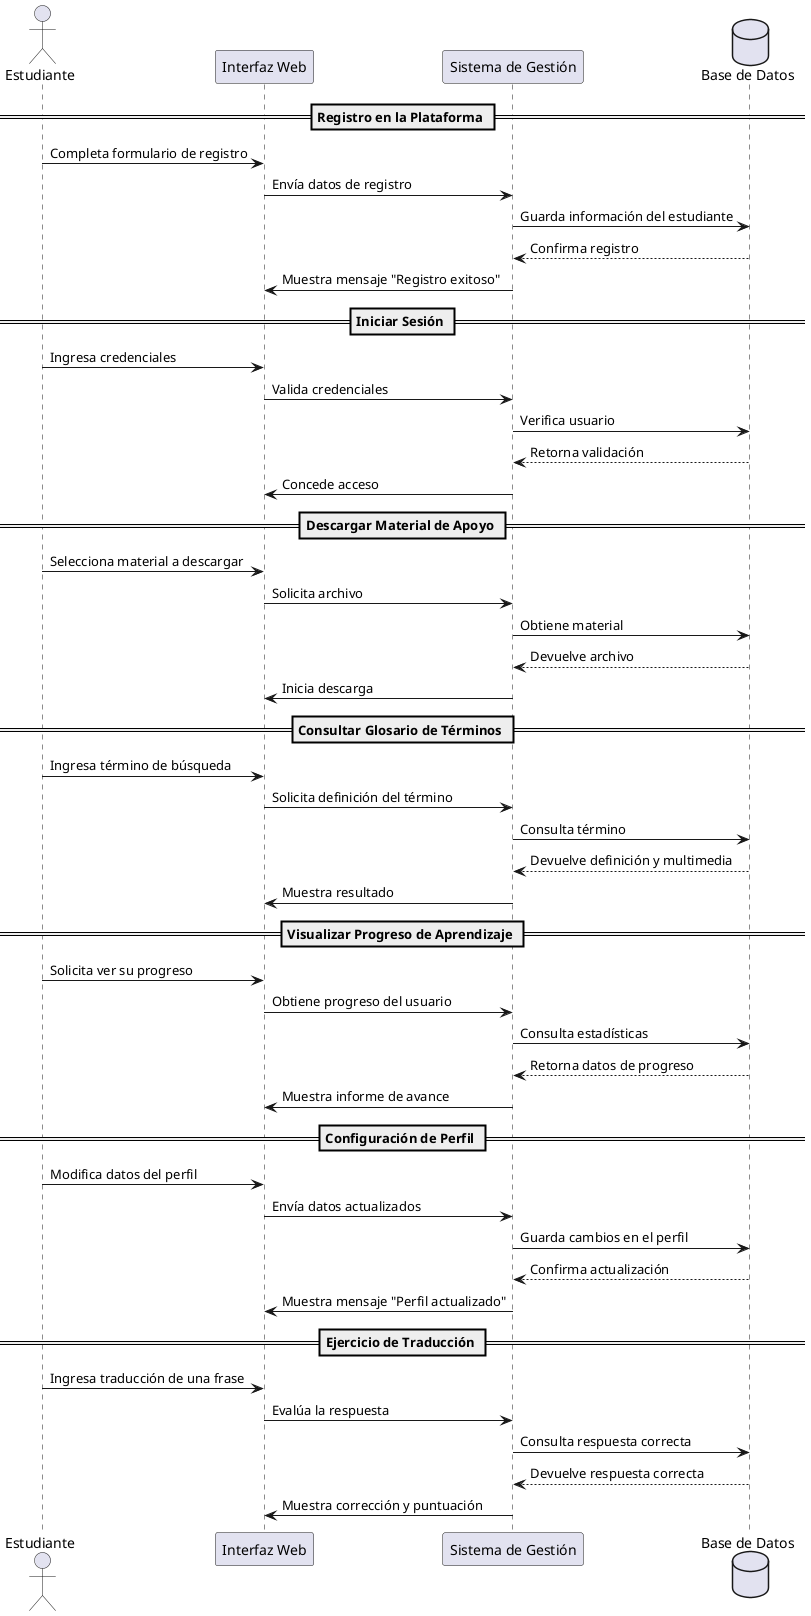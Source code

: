 @startuml 'Estudiante'
actor Estudiante
participant "Interfaz Web" as UI
participant "Sistema de Gestión" as SG
database "Base de Datos" as DB

== Registro en la Plataforma ==
Estudiante -> UI: Completa formulario de registro
UI -> SG: Envía datos de registro
SG -> DB: Guarda información del estudiante
DB --> SG: Confirma registro
SG -> UI: Muestra mensaje "Registro exitoso"

== Iniciar Sesión ==
Estudiante -> UI: Ingresa credenciales
UI -> SG: Valida credenciales
SG -> DB: Verifica usuario
DB --> SG: Retorna validación
SG -> UI: Concede acceso

== Descargar Material de Apoyo ==
Estudiante -> UI: Selecciona material a descargar
UI -> SG: Solicita archivo
SG -> DB: Obtiene material
DB --> SG: Devuelve archivo
SG -> UI: Inicia descarga

== Consultar Glosario de Términos ==
Estudiante -> UI: Ingresa término de búsqueda
UI -> SG: Solicita definición del término
SG -> DB: Consulta término
DB --> SG: Devuelve definición y multimedia
SG -> UI: Muestra resultado

== Visualizar Progreso de Aprendizaje ==
Estudiante -> UI: Solicita ver su progreso
UI -> SG: Obtiene progreso del usuario
SG -> DB: Consulta estadísticas
DB --> SG: Retorna datos de progreso
SG -> UI: Muestra informe de avance

== Configuración de Perfil ==
Estudiante -> UI: Modifica datos del perfil
UI -> SG: Envía datos actualizados
SG -> DB: Guarda cambios en el perfil
DB --> SG: Confirma actualización
SG -> UI: Muestra mensaje "Perfil actualizado"

== Ejercicio de Traducción ==
Estudiante -> UI: Ingresa traducción de una frase
UI -> SG: Evalúa la respuesta
SG -> DB: Consulta respuesta correcta
DB --> SG: Devuelve respuesta correcta
SG -> UI: Muestra corrección y puntuación

@enduml
